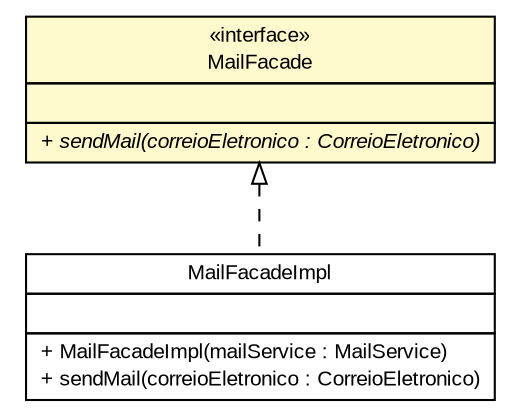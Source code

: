 #!/usr/local/bin/dot
#
# Class diagram 
# Generated by UMLGraph version R5_6 (http://www.umlgraph.org/)
#

digraph G {
	edge [fontname="arial",fontsize=10,labelfontname="arial",labelfontsize=10];
	node [fontname="arial",fontsize=10,shape=plaintext];
	nodesep=0.25;
	ranksep=0.5;
	// br.gov.to.sefaz.seg.business.mail.facade.impl.MailFacadeImpl
	c112154 [label=<<table title="br.gov.to.sefaz.seg.business.mail.facade.impl.MailFacadeImpl" border="0" cellborder="1" cellspacing="0" cellpadding="2" port="p" href="./impl/MailFacadeImpl.html">
		<tr><td><table border="0" cellspacing="0" cellpadding="1">
<tr><td align="center" balign="center"> MailFacadeImpl </td></tr>
		</table></td></tr>
		<tr><td><table border="0" cellspacing="0" cellpadding="1">
<tr><td align="left" balign="left">  </td></tr>
		</table></td></tr>
		<tr><td><table border="0" cellspacing="0" cellpadding="1">
<tr><td align="left" balign="left"> + MailFacadeImpl(mailService : MailService) </td></tr>
<tr><td align="left" balign="left"> + sendMail(correioEletronico : CorreioEletronico) </td></tr>
		</table></td></tr>
		</table>>, URL="./impl/MailFacadeImpl.html", fontname="arial", fontcolor="black", fontsize=10.0];
	// br.gov.to.sefaz.seg.business.mail.facade.MailFacade
	c112155 [label=<<table title="br.gov.to.sefaz.seg.business.mail.facade.MailFacade" border="0" cellborder="1" cellspacing="0" cellpadding="2" port="p" bgcolor="lemonChiffon" href="./MailFacade.html">
		<tr><td><table border="0" cellspacing="0" cellpadding="1">
<tr><td align="center" balign="center"> &#171;interface&#187; </td></tr>
<tr><td align="center" balign="center"> MailFacade </td></tr>
		</table></td></tr>
		<tr><td><table border="0" cellspacing="0" cellpadding="1">
<tr><td align="left" balign="left">  </td></tr>
		</table></td></tr>
		<tr><td><table border="0" cellspacing="0" cellpadding="1">
<tr><td align="left" balign="left"><font face="arial italic" point-size="10.0"> + sendMail(correioEletronico : CorreioEletronico) </font></td></tr>
		</table></td></tr>
		</table>>, URL="./MailFacade.html", fontname="arial", fontcolor="black", fontsize=10.0];
	//br.gov.to.sefaz.seg.business.mail.facade.impl.MailFacadeImpl implements br.gov.to.sefaz.seg.business.mail.facade.MailFacade
	c112155:p -> c112154:p [dir=back,arrowtail=empty,style=dashed];
}

